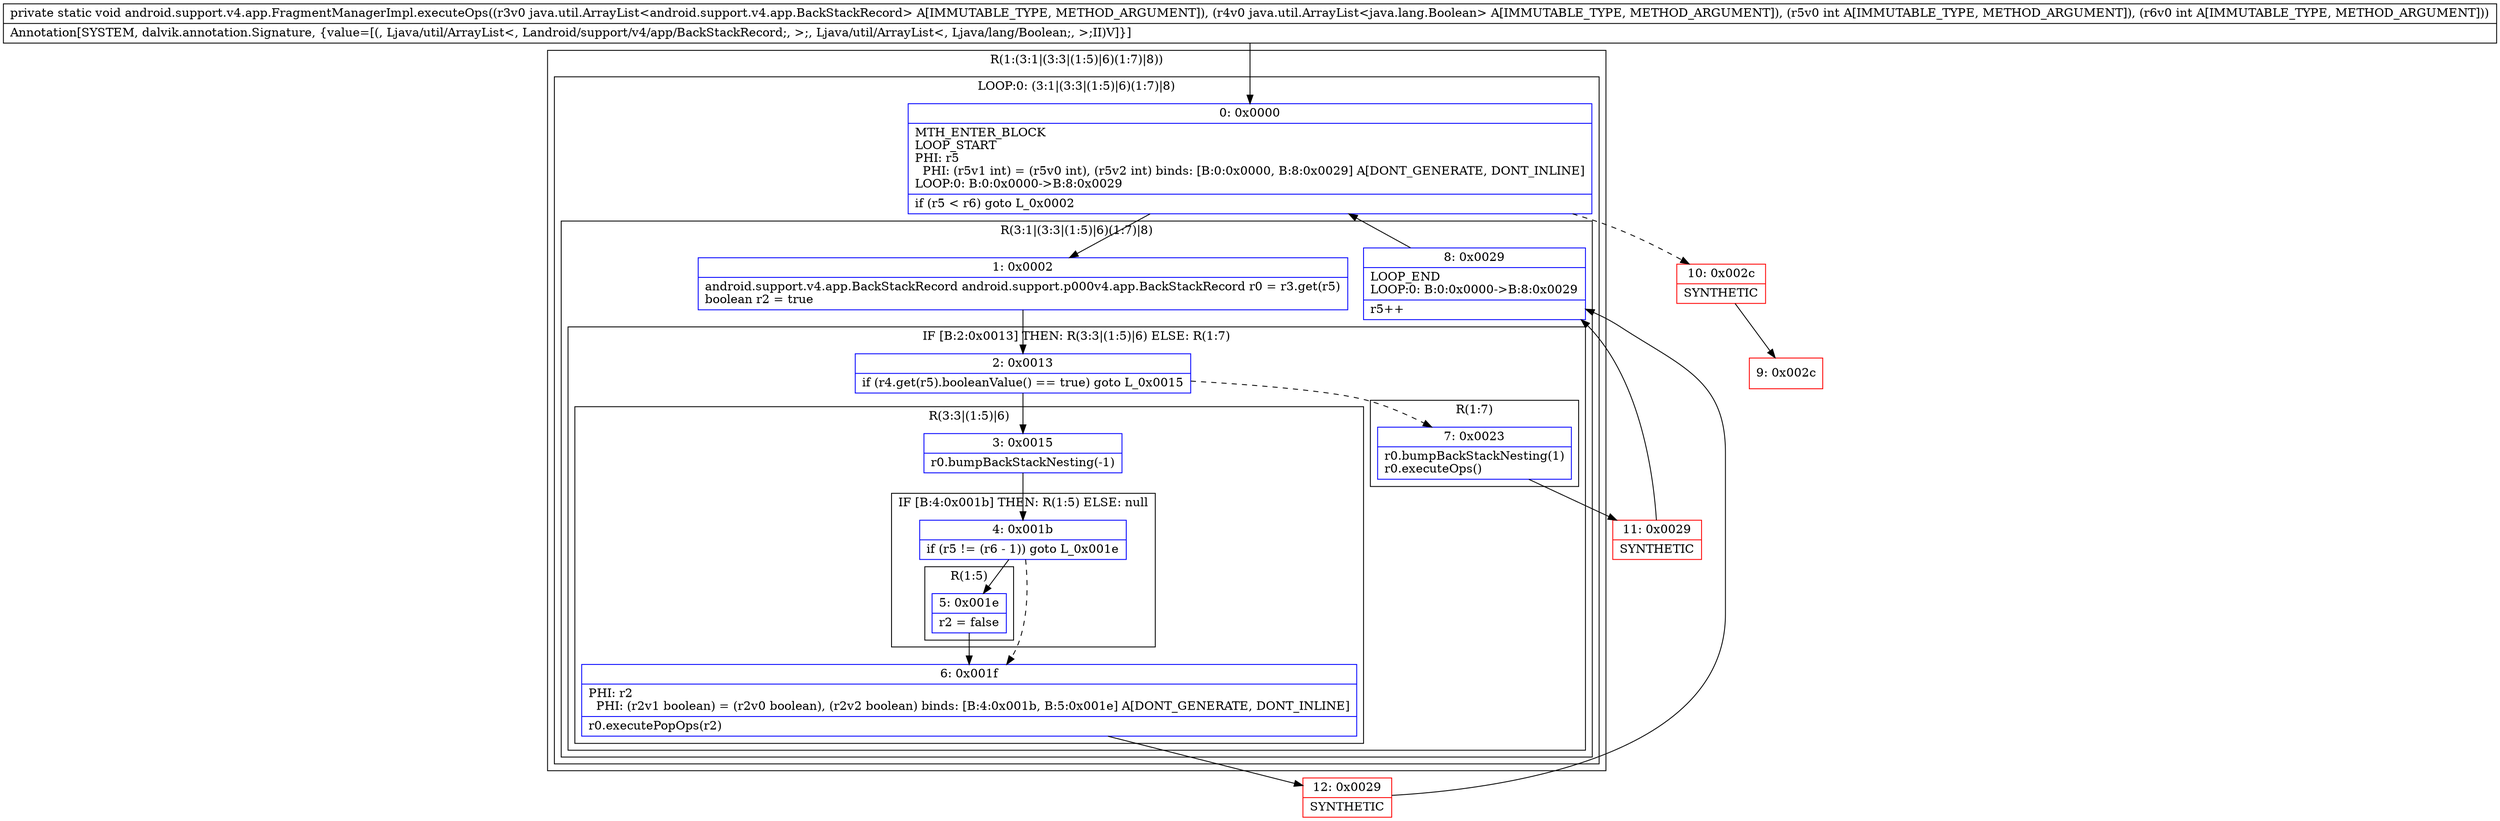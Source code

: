 digraph "CFG forandroid.support.v4.app.FragmentManagerImpl.executeOps(Ljava\/util\/ArrayList;Ljava\/util\/ArrayList;II)V" {
subgraph cluster_Region_1584540219 {
label = "R(1:(3:1|(3:3|(1:5)|6)(1:7)|8))";
node [shape=record,color=blue];
subgraph cluster_LoopRegion_1063445365 {
label = "LOOP:0: (3:1|(3:3|(1:5)|6)(1:7)|8)";
node [shape=record,color=blue];
Node_0 [shape=record,label="{0\:\ 0x0000|MTH_ENTER_BLOCK\lLOOP_START\lPHI: r5 \l  PHI: (r5v1 int) = (r5v0 int), (r5v2 int) binds: [B:0:0x0000, B:8:0x0029] A[DONT_GENERATE, DONT_INLINE]\lLOOP:0: B:0:0x0000\-\>B:8:0x0029\l|if (r5 \< r6) goto L_0x0002\l}"];
subgraph cluster_Region_1586597909 {
label = "R(3:1|(3:3|(1:5)|6)(1:7)|8)";
node [shape=record,color=blue];
Node_1 [shape=record,label="{1\:\ 0x0002|android.support.v4.app.BackStackRecord android.support.p000v4.app.BackStackRecord r0 = r3.get(r5)\lboolean r2 = true\l}"];
subgraph cluster_IfRegion_580491250 {
label = "IF [B:2:0x0013] THEN: R(3:3|(1:5)|6) ELSE: R(1:7)";
node [shape=record,color=blue];
Node_2 [shape=record,label="{2\:\ 0x0013|if (r4.get(r5).booleanValue() == true) goto L_0x0015\l}"];
subgraph cluster_Region_1160880490 {
label = "R(3:3|(1:5)|6)";
node [shape=record,color=blue];
Node_3 [shape=record,label="{3\:\ 0x0015|r0.bumpBackStackNesting(\-1)\l}"];
subgraph cluster_IfRegion_174112200 {
label = "IF [B:4:0x001b] THEN: R(1:5) ELSE: null";
node [shape=record,color=blue];
Node_4 [shape=record,label="{4\:\ 0x001b|if (r5 != (r6 \- 1)) goto L_0x001e\l}"];
subgraph cluster_Region_930161717 {
label = "R(1:5)";
node [shape=record,color=blue];
Node_5 [shape=record,label="{5\:\ 0x001e|r2 = false\l}"];
}
}
Node_6 [shape=record,label="{6\:\ 0x001f|PHI: r2 \l  PHI: (r2v1 boolean) = (r2v0 boolean), (r2v2 boolean) binds: [B:4:0x001b, B:5:0x001e] A[DONT_GENERATE, DONT_INLINE]\l|r0.executePopOps(r2)\l}"];
}
subgraph cluster_Region_1316648887 {
label = "R(1:7)";
node [shape=record,color=blue];
Node_7 [shape=record,label="{7\:\ 0x0023|r0.bumpBackStackNesting(1)\lr0.executeOps()\l}"];
}
}
Node_8 [shape=record,label="{8\:\ 0x0029|LOOP_END\lLOOP:0: B:0:0x0000\-\>B:8:0x0029\l|r5++\l}"];
}
}
}
Node_9 [shape=record,color=red,label="{9\:\ 0x002c}"];
Node_10 [shape=record,color=red,label="{10\:\ 0x002c|SYNTHETIC\l}"];
Node_11 [shape=record,color=red,label="{11\:\ 0x0029|SYNTHETIC\l}"];
Node_12 [shape=record,color=red,label="{12\:\ 0x0029|SYNTHETIC\l}"];
MethodNode[shape=record,label="{private static void android.support.v4.app.FragmentManagerImpl.executeOps((r3v0 java.util.ArrayList\<android.support.v4.app.BackStackRecord\> A[IMMUTABLE_TYPE, METHOD_ARGUMENT]), (r4v0 java.util.ArrayList\<java.lang.Boolean\> A[IMMUTABLE_TYPE, METHOD_ARGUMENT]), (r5v0 int A[IMMUTABLE_TYPE, METHOD_ARGUMENT]), (r6v0 int A[IMMUTABLE_TYPE, METHOD_ARGUMENT]))  | Annotation[SYSTEM, dalvik.annotation.Signature, \{value=[(, Ljava\/util\/ArrayList\<, Landroid\/support\/v4\/app\/BackStackRecord;, \>;, Ljava\/util\/ArrayList\<, Ljava\/lang\/Boolean;, \>;II)V]\}]\l}"];
MethodNode -> Node_0;
Node_0 -> Node_1;
Node_0 -> Node_10[style=dashed];
Node_1 -> Node_2;
Node_2 -> Node_3;
Node_2 -> Node_7[style=dashed];
Node_3 -> Node_4;
Node_4 -> Node_5;
Node_4 -> Node_6[style=dashed];
Node_5 -> Node_6;
Node_6 -> Node_12;
Node_7 -> Node_11;
Node_8 -> Node_0;
Node_10 -> Node_9;
Node_11 -> Node_8;
Node_12 -> Node_8;
}

